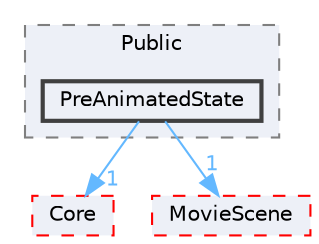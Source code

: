 digraph "PreAnimatedState"
{
 // INTERACTIVE_SVG=YES
 // LATEX_PDF_SIZE
  bgcolor="transparent";
  edge [fontname=Helvetica,fontsize=10,labelfontname=Helvetica,labelfontsize=10];
  node [fontname=Helvetica,fontsize=10,shape=box,height=0.2,width=0.4];
  compound=true
  subgraph clusterdir_9606a937bb9f1f9ce910f742b5960791 {
    graph [ bgcolor="#edf0f7", pencolor="grey50", label="Public", fontname=Helvetica,fontsize=10 style="filled,dashed", URL="dir_9606a937bb9f1f9ce910f742b5960791.html",tooltip=""]
  dir_5ef2f48da5a64f504e16a8fc26c91848 [label="PreAnimatedState", fillcolor="#edf0f7", color="grey25", style="filled,bold", URL="dir_5ef2f48da5a64f504e16a8fc26c91848.html",tooltip=""];
  }
  dir_0e6cddcc9caa1238c7f3774224afaa45 [label="Core", fillcolor="#edf0f7", color="red", style="filled,dashed", URL="dir_0e6cddcc9caa1238c7f3774224afaa45.html",tooltip=""];
  dir_ed1388184b1cf3e774c585122fc72079 [label="MovieScene", fillcolor="#edf0f7", color="red", style="filled,dashed", URL="dir_ed1388184b1cf3e774c585122fc72079.html",tooltip=""];
  dir_5ef2f48da5a64f504e16a8fc26c91848->dir_0e6cddcc9caa1238c7f3774224afaa45 [headlabel="1", labeldistance=1.5 headhref="dir_000765_000266.html" href="dir_000765_000266.html" color="steelblue1" fontcolor="steelblue1"];
  dir_5ef2f48da5a64f504e16a8fc26c91848->dir_ed1388184b1cf3e774c585122fc72079 [headlabel="1", labeldistance=1.5 headhref="dir_000765_000671.html" href="dir_000765_000671.html" color="steelblue1" fontcolor="steelblue1"];
}
